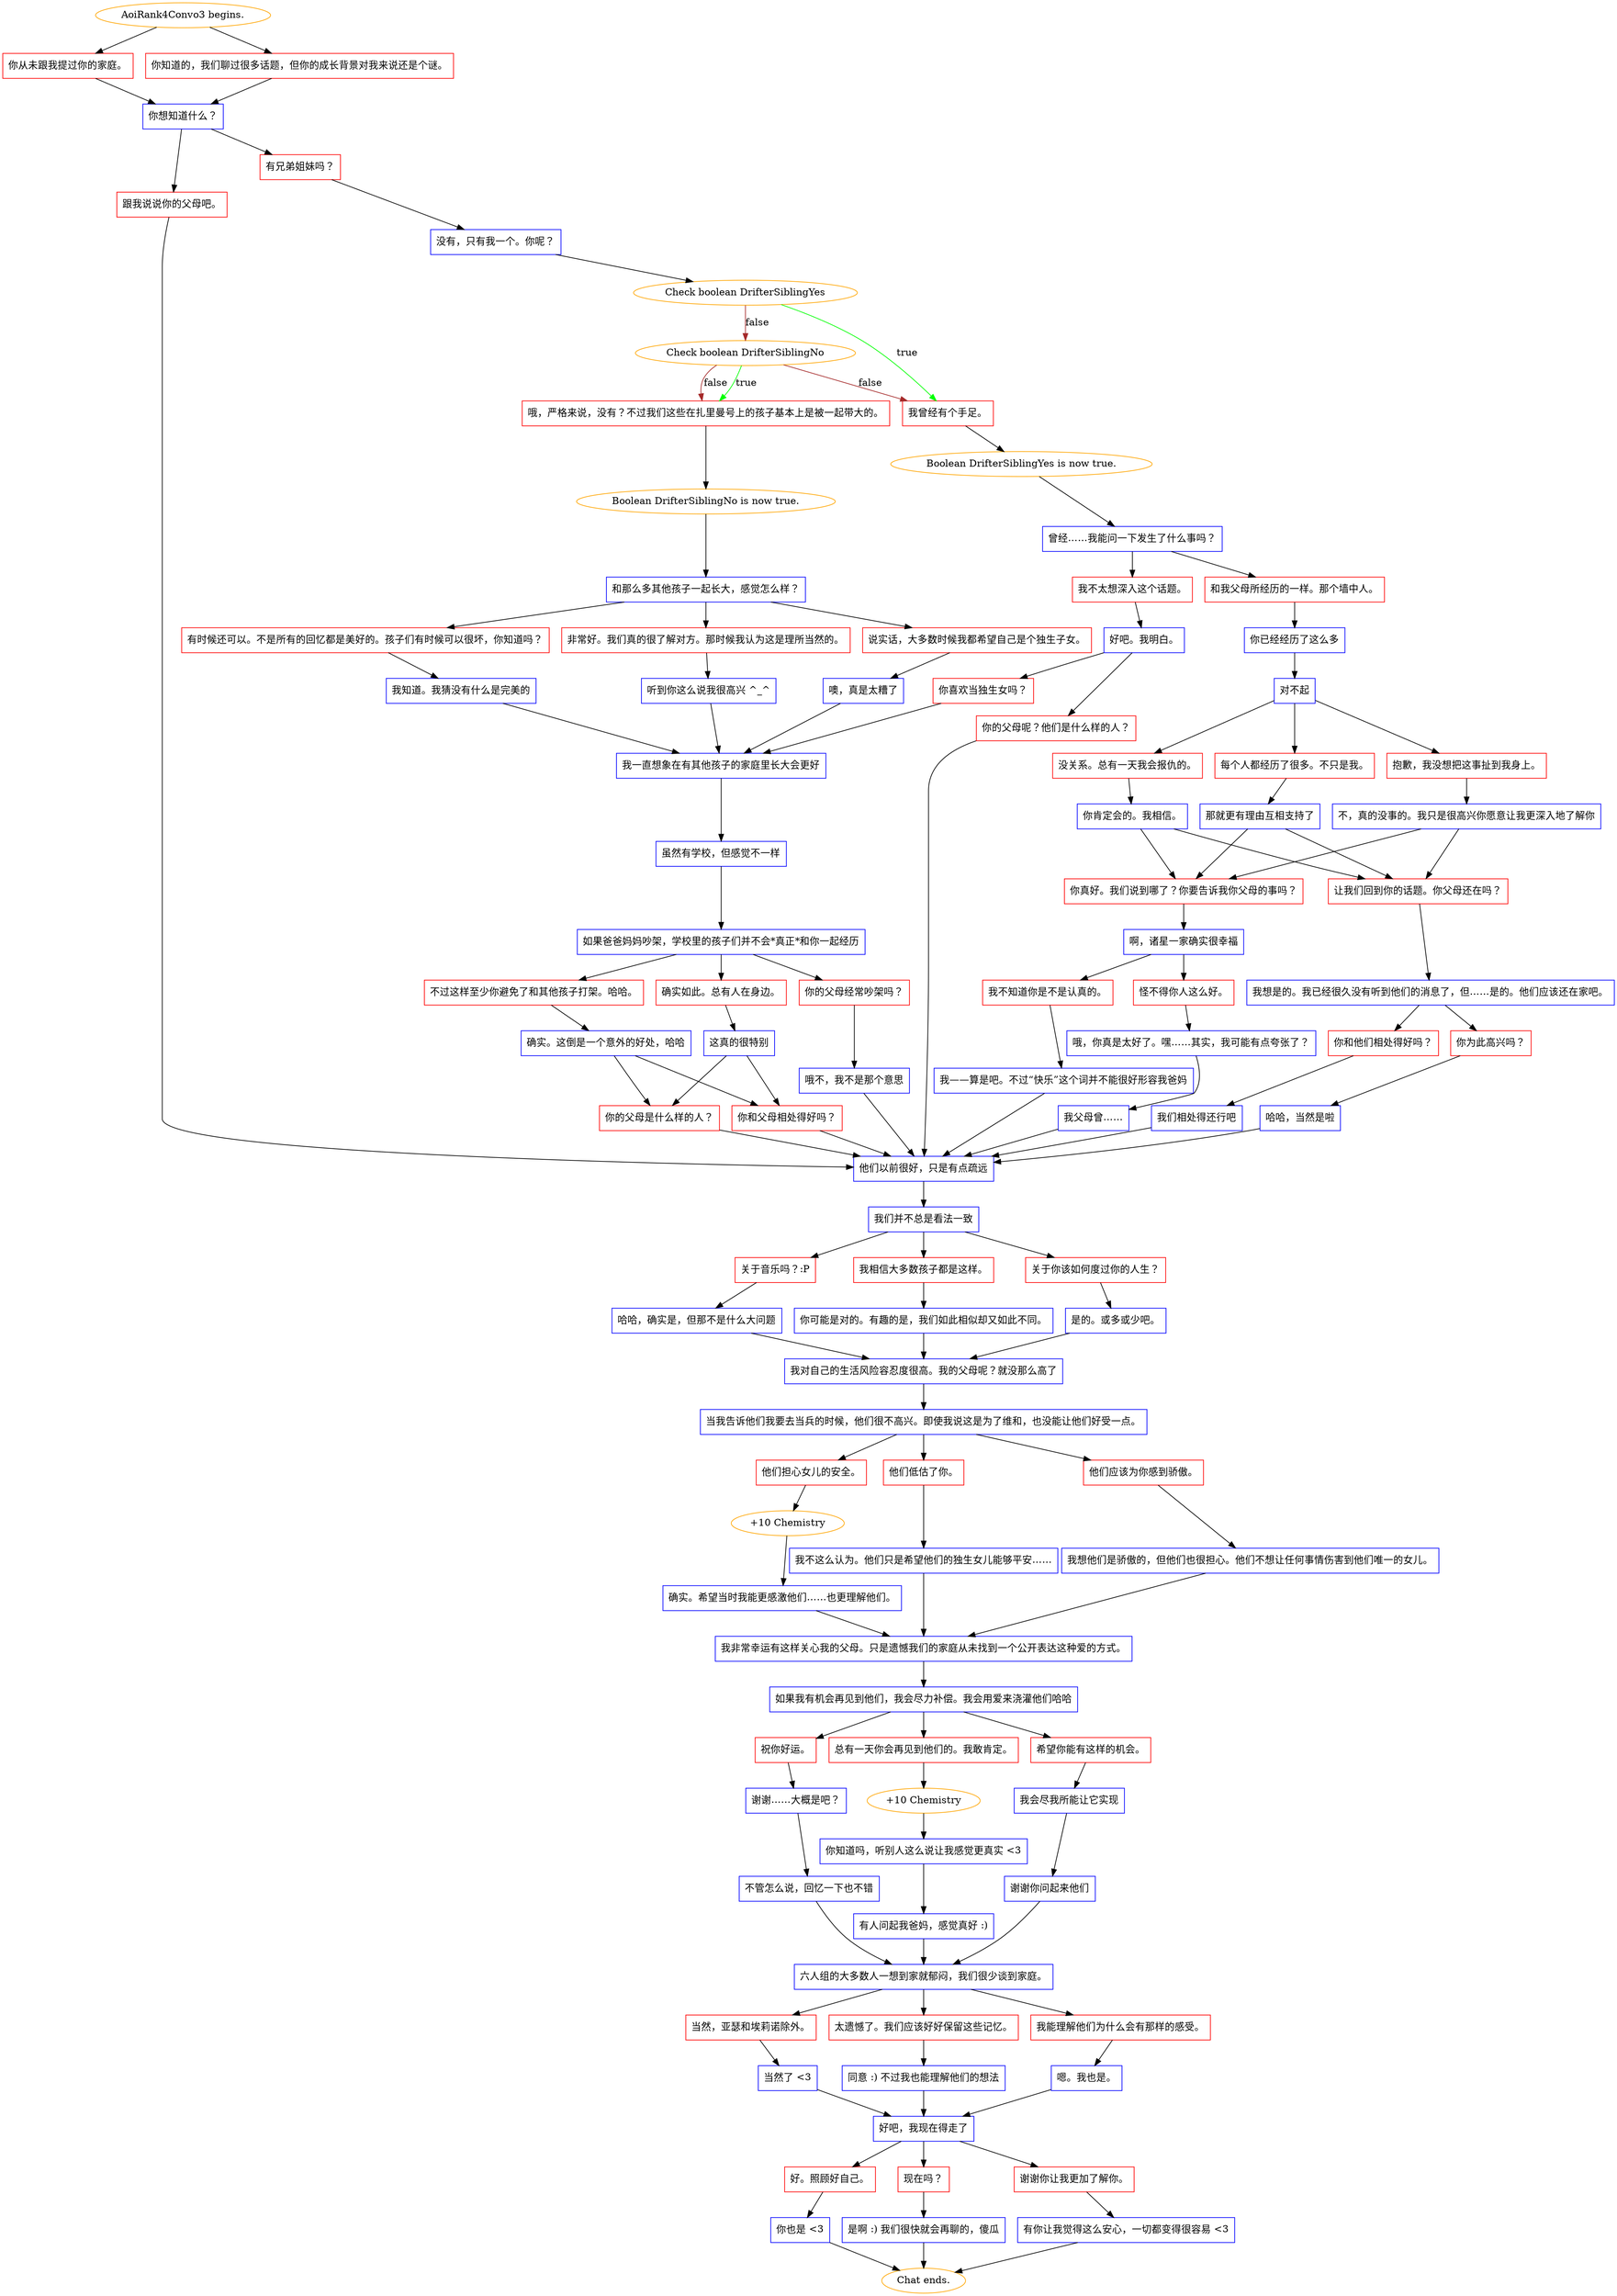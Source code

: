 digraph {
	"AoiRank4Convo3 begins." [color=orange];
		"AoiRank4Convo3 begins." -> j171362947;
		"AoiRank4Convo3 begins." -> j947723992;
	j171362947 [label="你从未跟我提过你的家庭。",shape=box,color=red];
		j171362947 -> j1224493423;
	j947723992 [label="你知道的，我们聊过很多话题，但你的成长背景对我来说还是个谜。",shape=box,color=red];
		j947723992 -> j1224493423;
	j1224493423 [label="你想知道什么？",shape=box,color=blue];
		j1224493423 -> j2410797796;
		j1224493423 -> j950438684;
	j2410797796 [label="跟我说说你的父母吧。",shape=box,color=red];
		j2410797796 -> j4095564981;
	j950438684 [label="有兄弟姐妹吗？",shape=box,color=red];
		j950438684 -> j880355355;
	j4095564981 [label="他们以前很好，只是有点疏远",shape=box,color=blue];
		j4095564981 -> j2122188179;
	j880355355 [label="没有，只有我一个。你呢？",shape=box,color=blue];
		j880355355 -> j1687579898;
	j2122188179 [label="我们并不总是看法一致",shape=box,color=blue];
		j2122188179 -> j577604470;
		j2122188179 -> j1568424185;
		j2122188179 -> j1512740932;
	j1687579898 [label="Check boolean DrifterSiblingYes",color=orange];
		j1687579898 -> j2404308776 [label=true,color=green];
		j1687579898 -> j2219238961 [label=false,color=brown];
	j577604470 [label="关于音乐吗？:P",shape=box,color=red];
		j577604470 -> j2376327936;
	j1568424185 [label="我相信大多数孩子都是这样。",shape=box,color=red];
		j1568424185 -> j3030678133;
	j1512740932 [label="关于你该如何度过你的人生？",shape=box,color=red];
		j1512740932 -> j2370161828;
	j2404308776 [label="我曾经有个手足。",shape=box,color=red];
		j2404308776 -> j1377859042;
	j2219238961 [label="Check boolean DrifterSiblingNo",color=orange];
		j2219238961 -> j1377203232 [label=true,color=green];
		j2219238961 -> j2404308776 [label=false,color=brown];
		j2219238961 -> j1377203232 [label=false,color=brown];
	j2376327936 [label="哈哈，确实是，但那不是什么大问题",shape=box,color=blue];
		j2376327936 -> j1347261038;
	j3030678133 [label="你可能是对的。有趣的是，我们如此相似却又如此不同。",shape=box,color=blue];
		j3030678133 -> j1347261038;
	j2370161828 [label="是的。或多或少吧。",shape=box,color=blue];
		j2370161828 -> j1347261038;
	j1377859042 [label="Boolean DrifterSiblingYes is now true.",color=orange];
		j1377859042 -> j2566636886;
	j1377203232 [label="哦，严格来说，没有？不过我们这些在扎里曼号上的孩子基本上是被一起带大的。",shape=box,color=red];
		j1377203232 -> j2425076903;
	j1347261038 [label="我对自己的生活风险容忍度很高。我的父母呢？就没那么高了",shape=box,color=blue];
		j1347261038 -> j4202089379;
	j2566636886 [label="曾经……我能问一下发生了什么事吗？",shape=box,color=blue];
		j2566636886 -> j1540525200;
		j2566636886 -> j3561719366;
	j2425076903 [label="Boolean DrifterSiblingNo is now true.",color=orange];
		j2425076903 -> j3487618812;
	j4202089379 [label="当我告诉他们我要去当兵的时候，他们很不高兴。即使我说这是为了维和，也没能让他们好受一点。",shape=box,color=blue];
		j4202089379 -> j3681738313;
		j4202089379 -> j4060677185;
		j4202089379 -> j2145598558;
	j1540525200 [label="和我父母所经历的一样。那个墙中人。",shape=box,color=red];
		j1540525200 -> j480944095;
	j3561719366 [label="我不太想深入这个话题。",shape=box,color=red];
		j3561719366 -> j3538810414;
	j3487618812 [label="和那么多其他孩子一起长大，感觉怎么样？",shape=box,color=blue];
		j3487618812 -> j3230041454;
		j3487618812 -> j890297377;
		j3487618812 -> j4189623170;
	j3681738313 [label="他们担心女儿的安全。",shape=box,color=red];
		j3681738313 -> j813747055;
	j4060677185 [label="他们低估了你。",shape=box,color=red];
		j4060677185 -> j4094719325;
	j2145598558 [label="他们应该为你感到骄傲。",shape=box,color=red];
		j2145598558 -> j3154836486;
	j480944095 [label="你已经经历了这么多",shape=box,color=blue];
		j480944095 -> j3289599182;
	j3538810414 [label="好吧。我明白。",shape=box,color=blue];
		j3538810414 -> j2376903172;
		j3538810414 -> j1515854587;
	j3230041454 [label="有时候还可以。不是所有的回忆都是美好的。孩子们有时候可以很坏，你知道吗？",shape=box,color=red];
		j3230041454 -> j2212460414;
	j890297377 [label="非常好。我们真的很了解对方。那时候我认为这是理所当然的。",shape=box,color=red];
		j890297377 -> j1253569002;
	j4189623170 [label="说实话，大多数时候我都希望自己是个独生子女。",shape=box,color=red];
		j4189623170 -> j1723323656;
	j813747055 [label="+10 Chemistry",color=orange];
		j813747055 -> j4086605520;
	j4094719325 [label="我不这么认为。他们只是希望他们的独生女儿能够平安……",shape=box,color=blue];
		j4094719325 -> j46839389;
	j3154836486 [label="我想他们是骄傲的，但他们也很担心。他们不想让任何事情伤害到他们唯一的女儿。",shape=box,color=blue];
		j3154836486 -> j46839389;
	j3289599182 [label="对不起",shape=box,color=blue];
		j3289599182 -> j3431423306;
		j3289599182 -> j2271280344;
		j3289599182 -> j25675028;
	j2376903172 [label="你喜欢当独生女吗？",shape=box,color=red];
		j2376903172 -> j3650689953;
	j1515854587 [label="你的父母呢？他们是什么样的人？",shape=box,color=red];
		j1515854587 -> j4095564981;
	j2212460414 [label="我知道。我猜没有什么是完美的",shape=box,color=blue];
		j2212460414 -> j3650689953;
	j1253569002 [label="听到你这么说我很高兴 ^_^",shape=box,color=blue];
		j1253569002 -> j3650689953;
	j1723323656 [label="噢，真是太糟了",shape=box,color=blue];
		j1723323656 -> j3650689953;
	j4086605520 [label="确实。希望当时我能更感激他们……也更理解他们。",shape=box,color=blue];
		j4086605520 -> j46839389;
	j46839389 [label="我非常幸运有这样关心我的父母。只是遗憾我们的家庭从未找到一个公开表达这种爱的方式。",shape=box,color=blue];
		j46839389 -> j2538093904;
	j3431423306 [label="抱歉，我没想把这事扯到我身上。",shape=box,color=red];
		j3431423306 -> j2367757952;
	j2271280344 [label="没关系。总有一天我会报仇的。",shape=box,color=red];
		j2271280344 -> j1992406065;
	j25675028 [label="每个人都经历了很多。不只是我。",shape=box,color=red];
		j25675028 -> j1718954442;
	j3650689953 [label="我一直想象在有其他孩子的家庭里长大会更好",shape=box,color=blue];
		j3650689953 -> j819127113;
	j2538093904 [label="如果我有机会再见到他们，我会尽力补偿。我会用爱来浇灌他们哈哈",shape=box,color=blue];
		j2538093904 -> j99557560;
		j2538093904 -> j4251408438;
		j2538093904 -> j1448956226;
	j2367757952 [label="不，真的没事的。我只是很高兴你愿意让我更深入地了解你",shape=box,color=blue];
		j2367757952 -> j263026369;
		j2367757952 -> j1385112428;
	j1992406065 [label="你肯定会的。我相信。",shape=box,color=blue];
		j1992406065 -> j263026369;
		j1992406065 -> j1385112428;
	j1718954442 [label="那就更有理由互相支持了",shape=box,color=blue];
		j1718954442 -> j263026369;
		j1718954442 -> j1385112428;
	j819127113 [label="虽然有学校，但感觉不一样",shape=box,color=blue];
		j819127113 -> j694444380;
	j99557560 [label="祝你好运。",shape=box,color=red];
		j99557560 -> j219338090;
	j4251408438 [label="总有一天你会再见到他们的。我敢肯定。",shape=box,color=red];
		j4251408438 -> j2916467764;
	j1448956226 [label="希望你能有这样的机会。",shape=box,color=red];
		j1448956226 -> j1153575100;
	j263026369 [label="让我们回到你的话题。你父母还在吗？",shape=box,color=red];
		j263026369 -> j25165699;
	j1385112428 [label="你真好。我们说到哪了？你要告诉我你父母的事吗？",shape=box,color=red];
		j1385112428 -> j319534374;
	j694444380 [label="如果爸爸妈妈吵架，学校里的孩子们并不会*真正*和你一起经历",shape=box,color=blue];
		j694444380 -> j3925534906;
		j694444380 -> j374061724;
		j694444380 -> j1996817399;
	j219338090 [label="谢谢……大概是吧？",shape=box,color=blue];
		j219338090 -> j3295208477;
	j2916467764 [label="+10 Chemistry",color=orange];
		j2916467764 -> j1369345844;
	j1153575100 [label="我会尽我所能让它实现",shape=box,color=blue];
		j1153575100 -> j1450236203;
	j25165699 [label="我想是的。我已经很久没有听到他们的消息了，但……是的。他们应该还在家吧。",shape=box,color=blue];
		j25165699 -> j3248084412;
		j25165699 -> j645816319;
	j319534374 [label="啊，诸星一家确实很幸福",shape=box,color=blue];
		j319534374 -> j2048233026;
		j319534374 -> j3401014497;
	j3925534906 [label="不过这样至少你避免了和其他孩子打架。哈哈。",shape=box,color=red];
		j3925534906 -> j3507644592;
	j374061724 [label="你的父母经常吵架吗？",shape=box,color=red];
		j374061724 -> j3181016377;
	j1996817399 [label="确实如此。总有人在身边。",shape=box,color=red];
		j1996817399 -> j90461339;
	j3295208477 [label="不管怎么说，回忆一下也不错",shape=box,color=blue];
		j3295208477 -> j2001600747;
	j1369345844 [label="你知道吗，听别人这么说让我感觉更真实 <3",shape=box,color=blue];
		j1369345844 -> j1047393847;
	j1450236203 [label="谢谢你问起来他们",shape=box,color=blue];
		j1450236203 -> j2001600747;
	j3248084412 [label="你为此高兴吗？",shape=box,color=red];
		j3248084412 -> j629932757;
	j645816319 [label="你和他们相处得好吗？",shape=box,color=red];
		j645816319 -> j1522266807;
	j2048233026 [label="我不知道你是不是认真的。",shape=box,color=red];
		j2048233026 -> j1778799034;
	j3401014497 [label="怪不得你人这么好。",shape=box,color=red];
		j3401014497 -> j3447775658;
	j3507644592 [label="确实。这倒是一个意外的好处，哈哈",shape=box,color=blue];
		j3507644592 -> j3958949778;
		j3507644592 -> j294273216;
	j3181016377 [label="哦不，我不是那个意思",shape=box,color=blue];
		j3181016377 -> j4095564981;
	j90461339 [label="这真的很特别",shape=box,color=blue];
		j90461339 -> j294273216;
		j90461339 -> j3958949778;
	j2001600747 [label="六人组的大多数人一想到家就郁闷，我们很少谈到家庭。",shape=box,color=blue];
		j2001600747 -> j2897493550;
		j2001600747 -> j546819226;
		j2001600747 -> j3237174174;
	j1047393847 [label="有人问起我爸妈，感觉真好 :)",shape=box,color=blue];
		j1047393847 -> j2001600747;
	j629932757 [label="哈哈，当然是啦",shape=box,color=blue];
		j629932757 -> j4095564981;
	j1522266807 [label="我们相处得还行吧",shape=box,color=blue];
		j1522266807 -> j4095564981;
	j1778799034 [label="我——算是吧。不过“快乐”这个词并不能很好形容我爸妈",shape=box,color=blue];
		j1778799034 -> j4095564981;
	j3447775658 [label="哦，你真是太好了。嘿……其实，我可能有点夸张了？",shape=box,color=blue];
		j3447775658 -> j968177388;
	j3958949778 [label="你和父母相处得好吗？",shape=box,color=red];
		j3958949778 -> j4095564981;
	j294273216 [label="你的父母是什么样的人？",shape=box,color=red];
		j294273216 -> j4095564981;
	j2897493550 [label="当然，亚瑟和埃莉诺除外。",shape=box,color=red];
		j2897493550 -> j847741269;
	j546819226 [label="太遗憾了。我们应该好好保留这些记忆。",shape=box,color=red];
		j546819226 -> j1922887604;
	j3237174174 [label="我能理解他们为什么会有那样的感受。",shape=box,color=red];
		j3237174174 -> j501487061;
	j968177388 [label="我父母曾……",shape=box,color=blue];
		j968177388 -> j4095564981;
	j847741269 [label="当然了 <3",shape=box,color=blue];
		j847741269 -> j1395814857;
	j1922887604 [label="同意 :) 不过我也能理解他们的想法",shape=box,color=blue];
		j1922887604 -> j1395814857;
	j501487061 [label="嗯。我也是。",shape=box,color=blue];
		j501487061 -> j1395814857;
	j1395814857 [label="好吧，我现在得走了",shape=box,color=blue];
		j1395814857 -> j451131323;
		j1395814857 -> j439132623;
		j1395814857 -> j4275891336;
	j451131323 [label="好。照顾好自己。",shape=box,color=red];
		j451131323 -> j1101672869;
	j439132623 [label="现在吗？",shape=box,color=red];
		j439132623 -> j509468932;
	j4275891336 [label="谢谢你让我更加了解你。",shape=box,color=red];
		j4275891336 -> j1862509435;
	j1101672869 [label="你也是 <3",shape=box,color=blue];
		j1101672869 -> "Chat ends.";
	j509468932 [label="是啊 :) 我们很快就会再聊的，傻瓜",shape=box,color=blue];
		j509468932 -> "Chat ends.";
	j1862509435 [label="有你让我觉得这么安心，一切都变得很容易 <3",shape=box,color=blue];
		j1862509435 -> "Chat ends.";
	"Chat ends." [color=orange];
}
